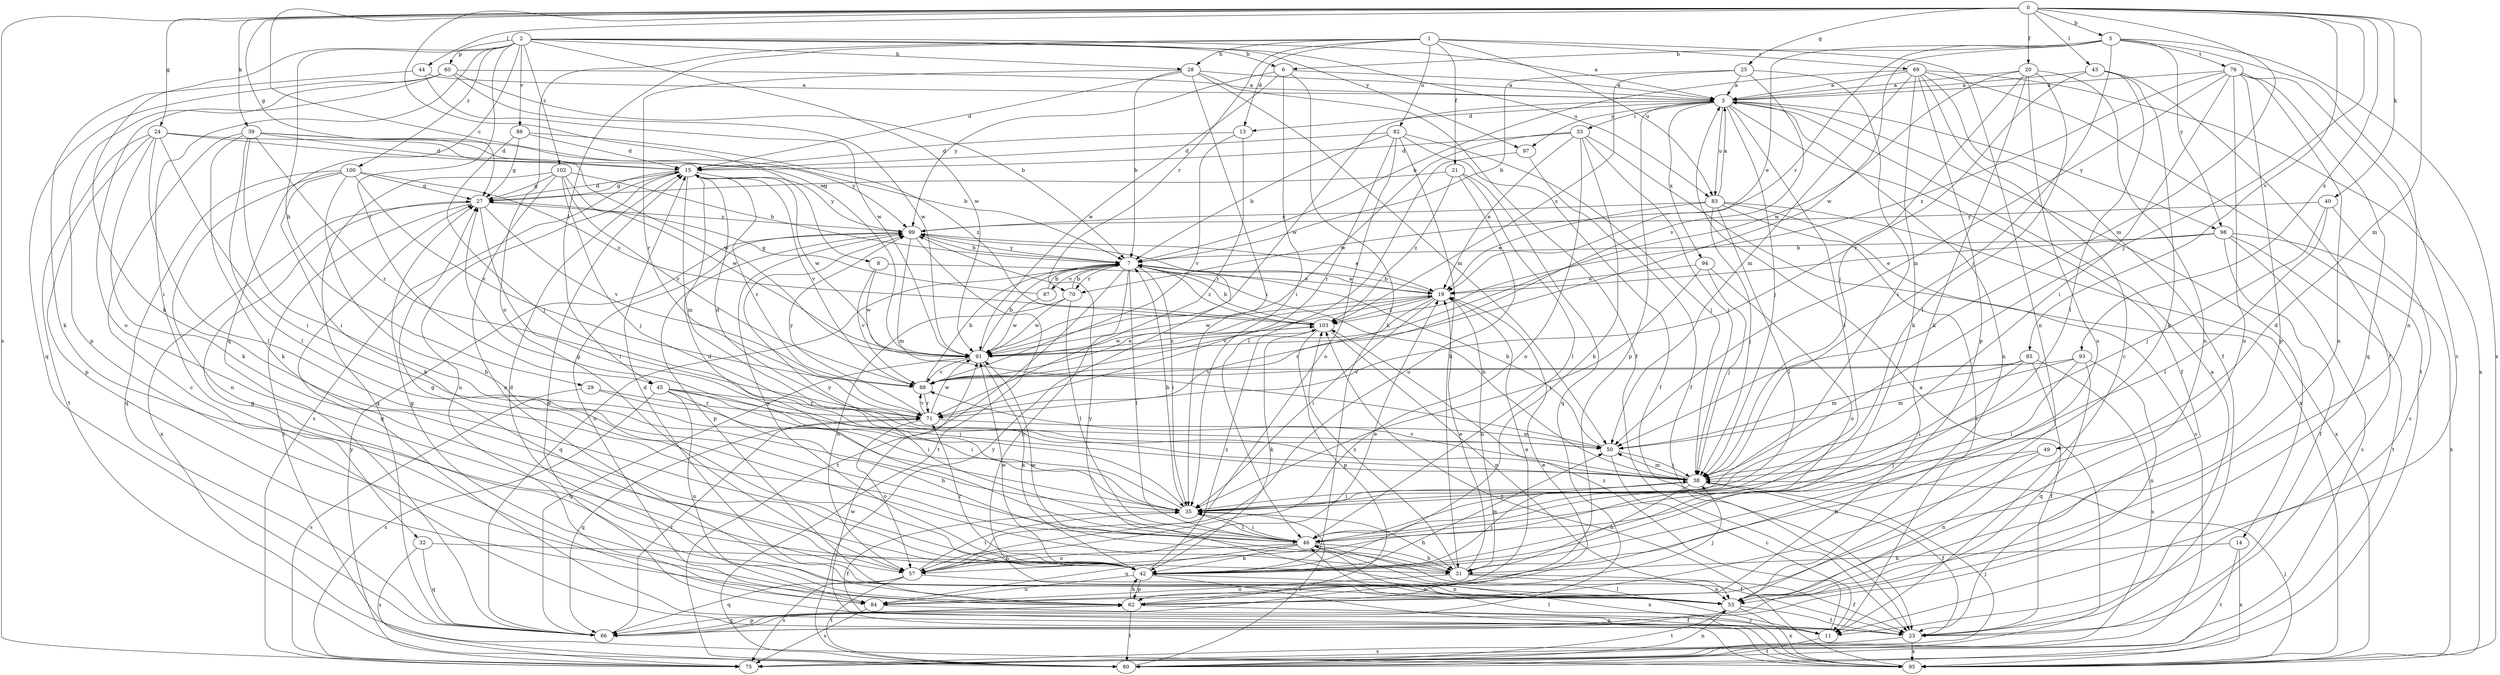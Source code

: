 strict digraph  {
0;
1;
2;
3;
5;
6;
7;
8;
11;
13;
14;
15;
19;
20;
21;
23;
24;
25;
27;
28;
29;
31;
32;
33;
35;
38;
39;
40;
42;
43;
44;
45;
46;
49;
50;
53;
57;
60;
62;
66;
69;
70;
71;
75;
76;
80;
82;
83;
84;
85;
86;
87;
88;
91;
93;
94;
95;
97;
98;
99;
100;
102;
103;
0 -> 5  [label=b];
0 -> 8  [label=c];
0 -> 20  [label=f];
0 -> 24  [label=g];
0 -> 25  [label=g];
0 -> 27  [label=g];
0 -> 38  [label=j];
0 -> 39  [label=k];
0 -> 40  [label=k];
0 -> 43  [label=l];
0 -> 44  [label=l];
0 -> 49  [label=m];
0 -> 50  [label=m];
0 -> 75  [label=s];
0 -> 85  [label=v];
0 -> 91  [label=w];
0 -> 93  [label=x];
1 -> 13  [label=d];
1 -> 21  [label=f];
1 -> 28  [label=h];
1 -> 45  [label=l];
1 -> 53  [label=n];
1 -> 57  [label=o];
1 -> 69  [label=r];
1 -> 70  [label=r];
1 -> 82  [label=u];
1 -> 83  [label=u];
2 -> 3  [label=a];
2 -> 6  [label=b];
2 -> 28  [label=h];
2 -> 29  [label=h];
2 -> 32  [label=i];
2 -> 42  [label=k];
2 -> 45  [label=l];
2 -> 60  [label=p];
2 -> 66  [label=q];
2 -> 83  [label=u];
2 -> 86  [label=v];
2 -> 91  [label=w];
2 -> 97  [label=y];
2 -> 100  [label=z];
2 -> 102  [label=z];
3 -> 13  [label=d];
3 -> 14  [label=d];
3 -> 23  [label=f];
3 -> 33  [label=i];
3 -> 38  [label=j];
3 -> 46  [label=l];
3 -> 53  [label=n];
3 -> 62  [label=p];
3 -> 83  [label=u];
3 -> 91  [label=w];
3 -> 94  [label=x];
3 -> 97  [label=y];
3 -> 98  [label=y];
5 -> 6  [label=b];
5 -> 19  [label=e];
5 -> 38  [label=j];
5 -> 53  [label=n];
5 -> 70  [label=r];
5 -> 76  [label=t];
5 -> 91  [label=w];
5 -> 95  [label=x];
5 -> 98  [label=y];
6 -> 3  [label=a];
6 -> 35  [label=i];
6 -> 42  [label=k];
6 -> 91  [label=w];
6 -> 99  [label=y];
7 -> 19  [label=e];
7 -> 35  [label=i];
7 -> 46  [label=l];
7 -> 53  [label=n];
7 -> 66  [label=q];
7 -> 70  [label=r];
7 -> 80  [label=t];
7 -> 87  [label=v];
7 -> 99  [label=y];
7 -> 103  [label=z];
8 -> 19  [label=e];
8 -> 88  [label=v];
8 -> 91  [label=w];
11 -> 27  [label=g];
11 -> 46  [label=l];
11 -> 80  [label=t];
11 -> 103  [label=z];
13 -> 15  [label=d];
13 -> 71  [label=r];
13 -> 88  [label=v];
14 -> 31  [label=h];
14 -> 80  [label=t];
14 -> 95  [label=x];
15 -> 27  [label=g];
15 -> 50  [label=m];
15 -> 71  [label=r];
15 -> 75  [label=s];
15 -> 84  [label=u];
15 -> 88  [label=v];
15 -> 91  [label=w];
15 -> 99  [label=y];
19 -> 7  [label=b];
19 -> 31  [label=h];
19 -> 35  [label=i];
19 -> 71  [label=r];
19 -> 88  [label=v];
19 -> 91  [label=w];
19 -> 103  [label=z];
20 -> 3  [label=a];
20 -> 38  [label=j];
20 -> 42  [label=k];
20 -> 46  [label=l];
20 -> 53  [label=n];
20 -> 84  [label=u];
20 -> 91  [label=w];
21 -> 27  [label=g];
21 -> 46  [label=l];
21 -> 57  [label=o];
21 -> 66  [label=q];
21 -> 103  [label=z];
23 -> 3  [label=a];
23 -> 15  [label=d];
23 -> 75  [label=s];
23 -> 95  [label=x];
24 -> 15  [label=d];
24 -> 35  [label=i];
24 -> 42  [label=k];
24 -> 46  [label=l];
24 -> 62  [label=p];
24 -> 80  [label=t];
24 -> 99  [label=y];
25 -> 3  [label=a];
25 -> 7  [label=b];
25 -> 35  [label=i];
25 -> 88  [label=v];
25 -> 103  [label=z];
27 -> 15  [label=d];
27 -> 35  [label=i];
27 -> 80  [label=t];
27 -> 88  [label=v];
27 -> 95  [label=x];
27 -> 99  [label=y];
28 -> 3  [label=a];
28 -> 7  [label=b];
28 -> 15  [label=d];
28 -> 23  [label=f];
28 -> 35  [label=i];
28 -> 50  [label=m];
28 -> 71  [label=r];
29 -> 35  [label=i];
29 -> 71  [label=r];
29 -> 75  [label=s];
31 -> 19  [label=e];
31 -> 23  [label=f];
31 -> 53  [label=n];
31 -> 84  [label=u];
31 -> 91  [label=w];
31 -> 103  [label=z];
32 -> 31  [label=h];
32 -> 66  [label=q];
32 -> 75  [label=s];
33 -> 15  [label=d];
33 -> 19  [label=e];
33 -> 38  [label=j];
33 -> 42  [label=k];
33 -> 57  [label=o];
33 -> 91  [label=w];
33 -> 95  [label=x];
35 -> 7  [label=b];
35 -> 23  [label=f];
35 -> 27  [label=g];
35 -> 31  [label=h];
35 -> 46  [label=l];
38 -> 7  [label=b];
38 -> 23  [label=f];
38 -> 31  [label=h];
38 -> 35  [label=i];
38 -> 50  [label=m];
38 -> 88  [label=v];
39 -> 7  [label=b];
39 -> 11  [label=c];
39 -> 15  [label=d];
39 -> 35  [label=i];
39 -> 42  [label=k];
39 -> 46  [label=l];
39 -> 71  [label=r];
39 -> 91  [label=w];
40 -> 11  [label=c];
40 -> 38  [label=j];
40 -> 46  [label=l];
40 -> 99  [label=y];
42 -> 38  [label=j];
42 -> 50  [label=m];
42 -> 53  [label=n];
42 -> 62  [label=p];
42 -> 71  [label=r];
42 -> 84  [label=u];
42 -> 91  [label=w];
42 -> 95  [label=x];
42 -> 99  [label=y];
42 -> 103  [label=z];
43 -> 3  [label=a];
43 -> 23  [label=f];
43 -> 42  [label=k];
43 -> 46  [label=l];
43 -> 71  [label=r];
44 -> 3  [label=a];
44 -> 42  [label=k];
44 -> 91  [label=w];
45 -> 31  [label=h];
45 -> 35  [label=i];
45 -> 38  [label=j];
45 -> 71  [label=r];
45 -> 75  [label=s];
45 -> 84  [label=u];
46 -> 15  [label=d];
46 -> 23  [label=f];
46 -> 31  [label=h];
46 -> 35  [label=i];
46 -> 42  [label=k];
46 -> 57  [label=o];
46 -> 84  [label=u];
46 -> 95  [label=x];
46 -> 99  [label=y];
49 -> 31  [label=h];
49 -> 38  [label=j];
49 -> 53  [label=n];
50 -> 7  [label=b];
50 -> 11  [label=c];
50 -> 15  [label=d];
50 -> 38  [label=j];
53 -> 15  [label=d];
53 -> 23  [label=f];
53 -> 80  [label=t];
53 -> 95  [label=x];
53 -> 99  [label=y];
57 -> 19  [label=e];
57 -> 27  [label=g];
57 -> 35  [label=i];
57 -> 53  [label=n];
57 -> 66  [label=q];
57 -> 75  [label=s];
57 -> 80  [label=t];
60 -> 3  [label=a];
60 -> 7  [label=b];
60 -> 57  [label=o];
60 -> 62  [label=p];
60 -> 66  [label=q];
60 -> 91  [label=w];
62 -> 11  [label=c];
62 -> 15  [label=d];
62 -> 19  [label=e];
62 -> 27  [label=g];
62 -> 38  [label=j];
62 -> 42  [label=k];
62 -> 66  [label=q];
62 -> 80  [label=t];
66 -> 19  [label=e];
66 -> 62  [label=p];
66 -> 71  [label=r];
69 -> 3  [label=a];
69 -> 7  [label=b];
69 -> 11  [label=c];
69 -> 23  [label=f];
69 -> 42  [label=k];
69 -> 50  [label=m];
69 -> 62  [label=p];
69 -> 80  [label=t];
69 -> 95  [label=x];
70 -> 7  [label=b];
70 -> 46  [label=l];
70 -> 57  [label=o];
70 -> 91  [label=w];
71 -> 50  [label=m];
71 -> 57  [label=o];
71 -> 66  [label=q];
71 -> 88  [label=v];
71 -> 91  [label=w];
71 -> 99  [label=y];
75 -> 3  [label=a];
75 -> 38  [label=j];
75 -> 99  [label=y];
76 -> 3  [label=a];
76 -> 11  [label=c];
76 -> 35  [label=i];
76 -> 50  [label=m];
76 -> 53  [label=n];
76 -> 62  [label=p];
76 -> 66  [label=q];
76 -> 84  [label=u];
76 -> 103  [label=z];
80 -> 35  [label=i];
80 -> 53  [label=n];
80 -> 99  [label=y];
82 -> 7  [label=b];
82 -> 15  [label=d];
82 -> 23  [label=f];
82 -> 31  [label=h];
82 -> 38  [label=j];
82 -> 57  [label=o];
82 -> 71  [label=r];
83 -> 3  [label=a];
83 -> 11  [label=c];
83 -> 19  [label=e];
83 -> 38  [label=j];
83 -> 46  [label=l];
83 -> 75  [label=s];
83 -> 95  [label=x];
83 -> 99  [label=y];
84 -> 23  [label=f];
84 -> 27  [label=g];
84 -> 75  [label=s];
85 -> 23  [label=f];
85 -> 35  [label=i];
85 -> 50  [label=m];
85 -> 75  [label=s];
85 -> 88  [label=v];
86 -> 15  [label=d];
86 -> 27  [label=g];
86 -> 38  [label=j];
86 -> 103  [label=z];
87 -> 7  [label=b];
87 -> 27  [label=g];
87 -> 91  [label=w];
88 -> 7  [label=b];
88 -> 19  [label=e];
88 -> 71  [label=r];
91 -> 7  [label=b];
91 -> 42  [label=k];
91 -> 66  [label=q];
91 -> 88  [label=v];
91 -> 103  [label=z];
93 -> 35  [label=i];
93 -> 50  [label=m];
93 -> 53  [label=n];
93 -> 66  [label=q];
93 -> 88  [label=v];
94 -> 19  [label=e];
94 -> 35  [label=i];
94 -> 38  [label=j];
94 -> 57  [label=o];
95 -> 38  [label=j];
95 -> 46  [label=l];
95 -> 91  [label=w];
95 -> 103  [label=z];
97 -> 23  [label=f];
97 -> 46  [label=l];
98 -> 7  [label=b];
98 -> 19  [label=e];
98 -> 23  [label=f];
98 -> 75  [label=s];
98 -> 80  [label=t];
98 -> 95  [label=x];
99 -> 7  [label=b];
99 -> 19  [label=e];
99 -> 50  [label=m];
99 -> 62  [label=p];
99 -> 80  [label=t];
99 -> 84  [label=u];
100 -> 27  [label=g];
100 -> 31  [label=h];
100 -> 42  [label=k];
100 -> 53  [label=n];
100 -> 66  [label=q];
100 -> 88  [label=v];
100 -> 103  [label=z];
102 -> 7  [label=b];
102 -> 27  [label=g];
102 -> 38  [label=j];
102 -> 53  [label=n];
102 -> 66  [label=q];
102 -> 88  [label=v];
102 -> 91  [label=w];
103 -> 7  [label=b];
103 -> 42  [label=k];
103 -> 53  [label=n];
103 -> 62  [label=p];
103 -> 91  [label=w];
}
